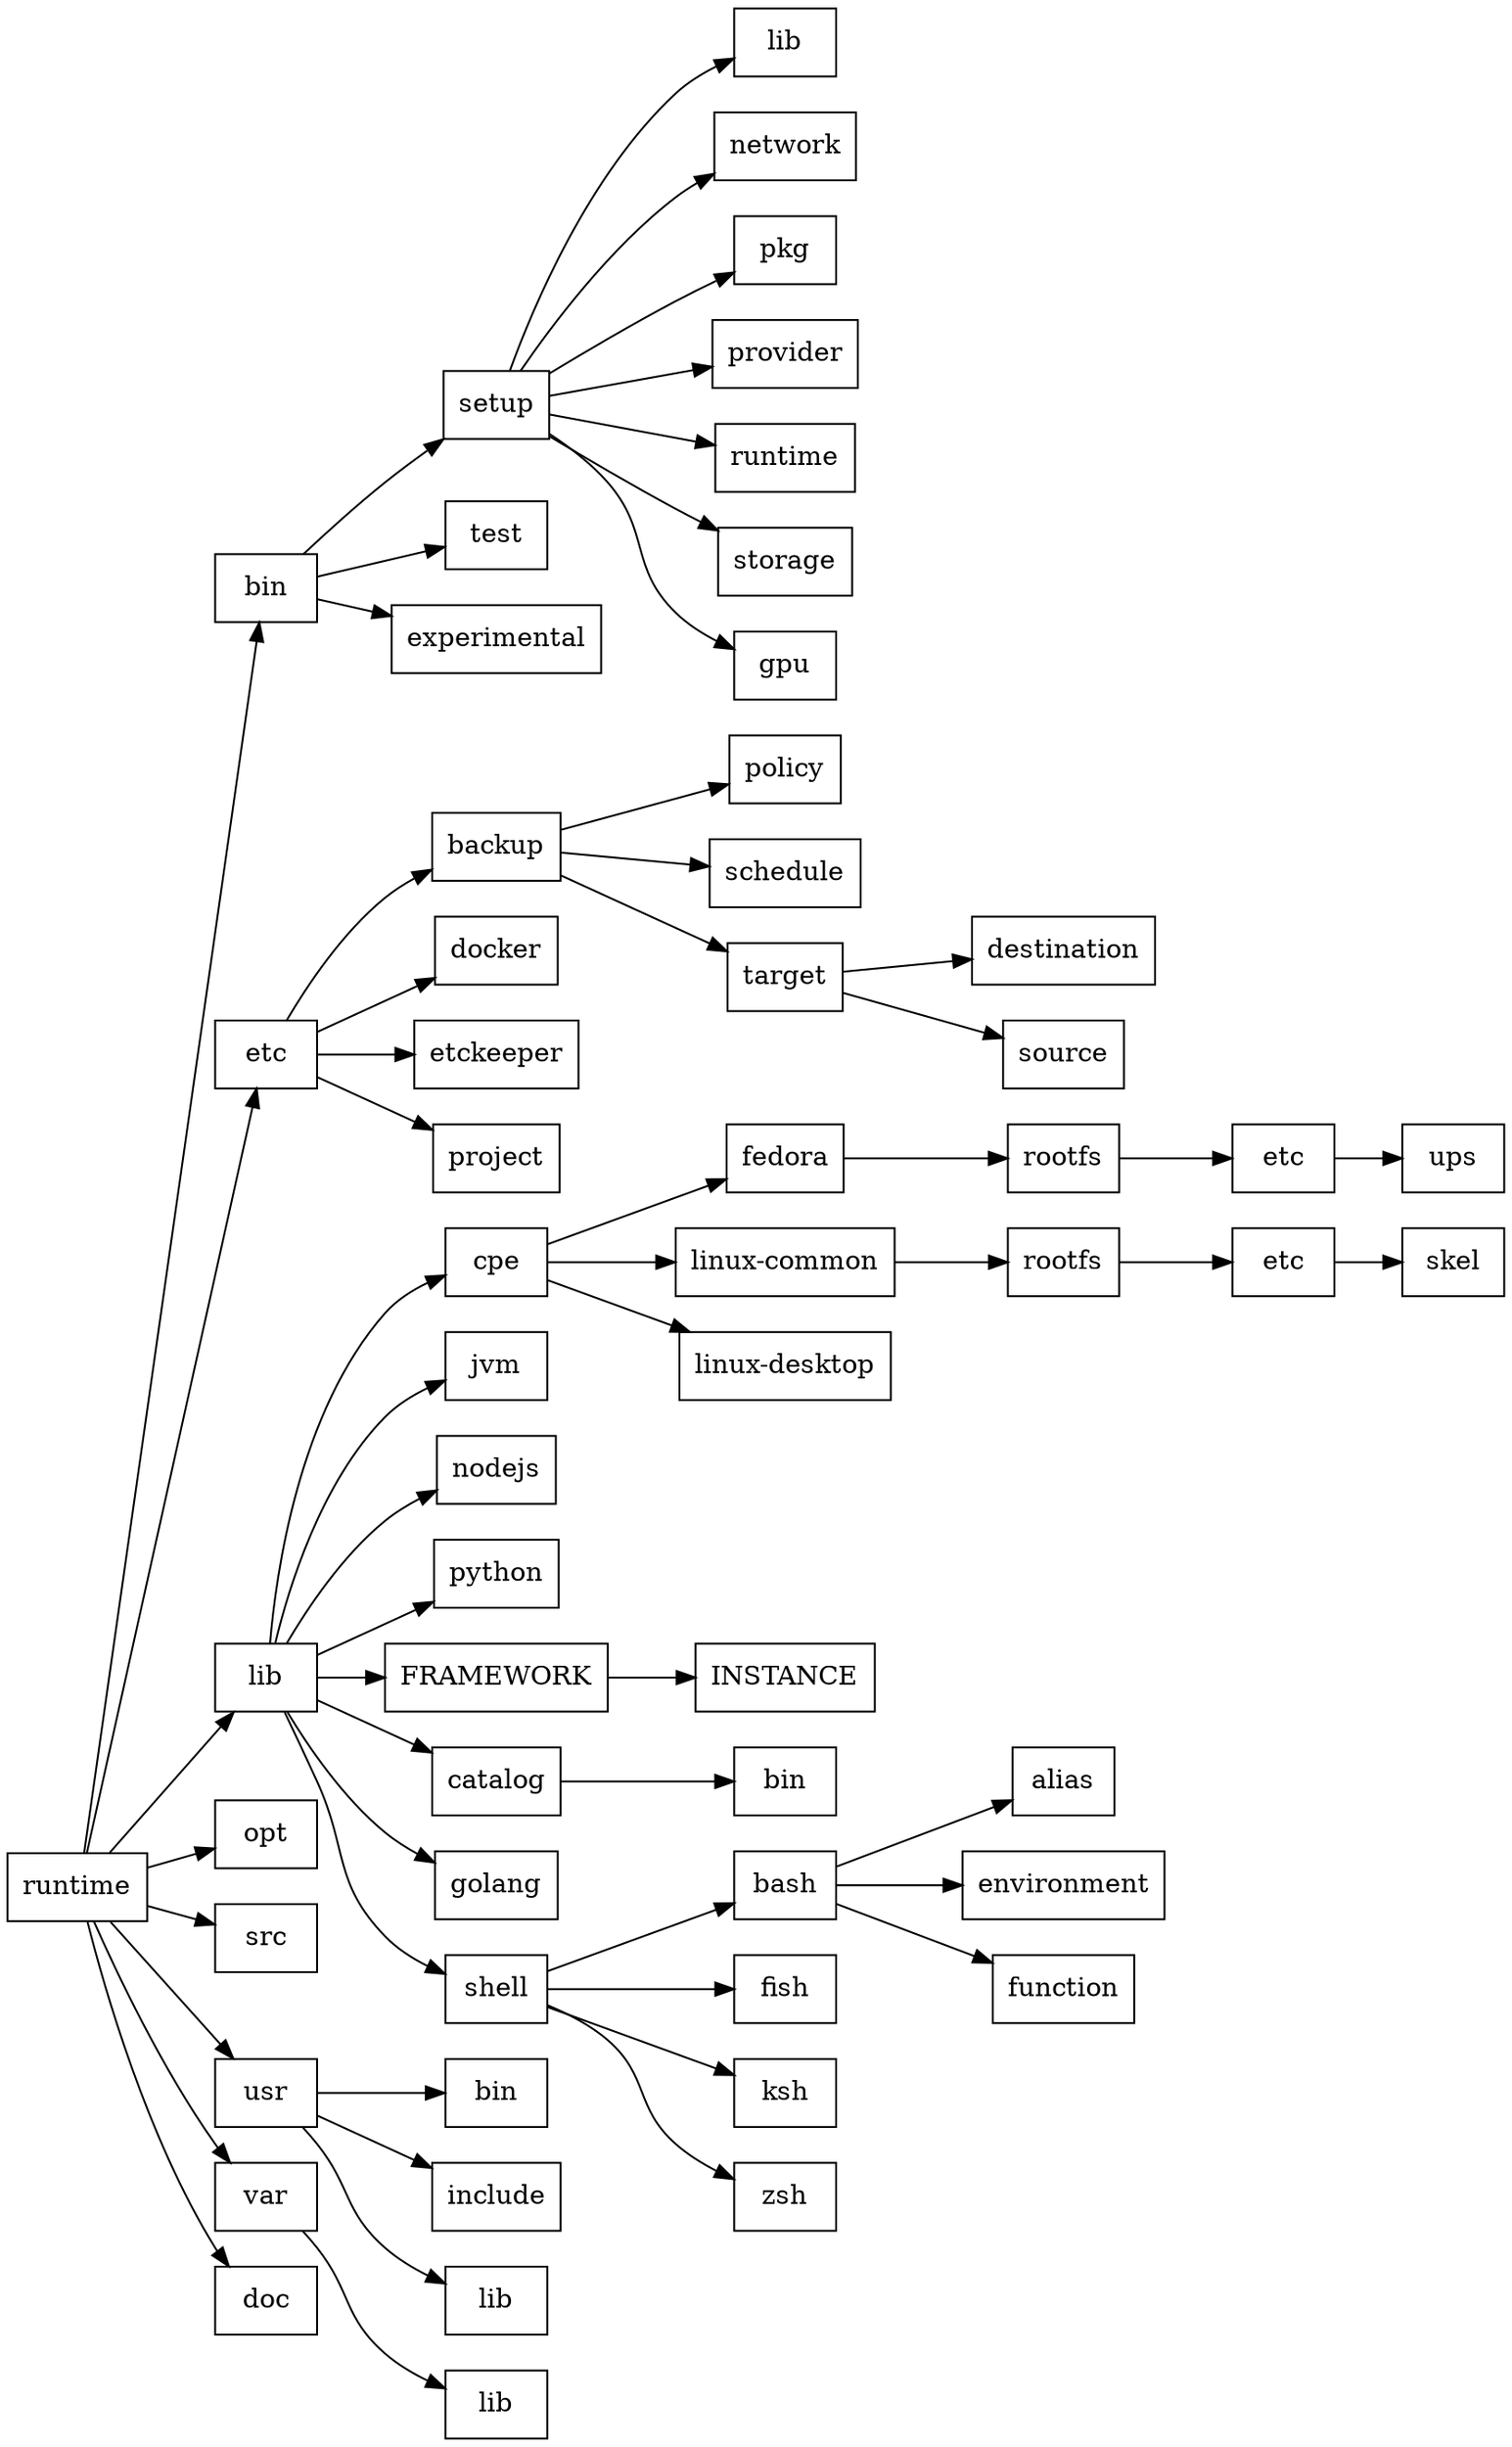 digraph runtime {
rankdir=LR;
graph [fontname = helvetica];
node [shape=record];
"runtime" -> "runtime/bin";
"runtime/bin" [label="bin"];
"runtime/bin" -> "runtime/bin/setup";
"runtime/bin/setup" [label="setup"];
"runtime/bin/setup" -> "runtime/bin/setup/lib";
"runtime/bin/setup/lib" [label="lib"];
"runtime/bin/setup" -> "runtime/bin/setup/network";
"runtime/bin/setup/network" [label="network"];
"runtime/bin/setup" -> "runtime/bin/setup/pkg";
"runtime/bin/setup/pkg" [label="pkg"];
"runtime/bin/setup" -> "runtime/bin/setup/provider";
"runtime/bin/setup/provider" [label="provider"];
"runtime/bin/setup" -> "runtime/bin/setup/runtime";
"runtime/bin/setup/runtime" [label="runtime"];
"runtime/bin/setup" -> "runtime/bin/setup/storage";
"runtime/bin/setup/storage" [label="storage"];
"runtime/bin/setup" -> "runtime/bin/setup/gpu";
"runtime/bin/setup/gpu" [label="gpu"];
"runtime/bin" -> "runtime/bin/test";
"runtime/bin/test" [label="test"];
"runtime/bin" -> "runtime/bin/experimental";
"runtime/bin/experimental" [label="experimental"];
"runtime" -> "runtime/etc";
"runtime/etc" [label="etc"];
"runtime/etc" -> "runtime/etc/backup";
"runtime/etc/backup" [label="backup"];
"runtime/etc/backup" -> "runtime/etc/backup/policy";
"runtime/etc/backup/policy" [label="policy"];
"runtime/etc/backup" -> "runtime/etc/backup/schedule";
"runtime/etc/backup/schedule" [label="schedule"];
"runtime/etc/backup" -> "runtime/etc/backup/target";
"runtime/etc/backup/target" [label="target"];
"runtime/etc/backup/target" -> "runtime/etc/backup/target/destination";
"runtime/etc/backup/target/destination" [label="destination"];
"runtime/etc/backup/target" -> "runtime/etc/backup/target/source";
"runtime/etc/backup/target/source" [label="source"];
"runtime/etc" -> "runtime/etc/docker";
"runtime/etc/docker" [label="docker"];
"runtime/etc" -> "runtime/etc/etckeeper";
"runtime/etc/etckeeper" [label="etckeeper"];
"runtime/etc" -> "runtime/etc/project";
"runtime/etc/project" [label="project"];
"runtime" -> "runtime/lib";
"runtime/lib" [label="lib"];
"runtime/lib" -> "runtime/lib/cpe";
"runtime/lib/cpe" [label="cpe"];
"runtime/lib/cpe" -> "runtime/lib/cpe/fedora";
"runtime/lib/cpe/fedora" [label="fedora"];
"runtime/lib/cpe/fedora" -> "runtime/lib/cpe/fedora/rootfs";
"runtime/lib/cpe/fedora/rootfs" [label="rootfs"];
"runtime/lib/cpe/fedora/rootfs" -> "runtime/lib/cpe/fedora/rootfs/etc";
"runtime/lib/cpe/fedora/rootfs/etc" [label="etc"];
"runtime/lib/cpe/fedora/rootfs/etc" -> "runtime/lib/cpe/fedora/rootfs/etc/ups";
"runtime/lib/cpe/fedora/rootfs/etc/ups" [label="ups"];
"runtime/lib/cpe" -> "runtime/lib/cpe/linux-common";
"runtime/lib/cpe/linux-common" [label="linux-common"];
"runtime/lib/cpe/linux-common" -> "runtime/lib/cpe/linux-common/rootfs";
"runtime/lib/cpe/linux-common/rootfs" [label="rootfs"];
"runtime/lib/cpe/linux-common/rootfs" -> "runtime/lib/cpe/linux-common/rootfs/etc";
"runtime/lib/cpe/linux-common/rootfs/etc" [label="etc"];
"runtime/lib/cpe/linux-common/rootfs/etc" -> "runtime/lib/cpe/linux-common/rootfs/etc/skel";
"runtime/lib/cpe/linux-common/rootfs/etc/skel" [label="skel"];
"runtime/lib/cpe" -> "runtime/lib/cpe/linux-desktop";
"runtime/lib/cpe/linux-desktop" [label="linux-desktop"];
"runtime/lib" -> "runtime/lib/jvm";
"runtime/lib/jvm" [label="jvm"];
"runtime/lib" -> "runtime/lib/nodejs";
"runtime/lib/nodejs" [label="nodejs"];
"runtime/lib" -> "runtime/lib/python";
"runtime/lib/python" [label="python"];
"runtime/lib" -> "runtime/lib/FRAMEWORK";
"runtime/lib/FRAMEWORK" [label="FRAMEWORK"];
"runtime/lib/FRAMEWORK" -> "runtime/lib/FRAMEWORK/INSTANCE";
"runtime/lib/FRAMEWORK/INSTANCE" [label="INSTANCE"];
"runtime/lib" -> "runtime/lib/catalog";
"runtime/lib/catalog" [label="catalog"];
"runtime/lib/catalog" -> "runtime/lib/catalog/bin";
"runtime/lib/catalog/bin" [label="bin"];
"runtime/lib" -> "runtime/lib/golang";
"runtime/lib/golang" [label="golang"];
"runtime/lib" -> "runtime/lib/shell";
"runtime/lib/shell" [label="shell"];
"runtime/lib/shell" -> "runtime/lib/shell/bash";
"runtime/lib/shell/bash" [label="bash"];
"runtime/lib/shell/bash" -> "runtime/lib/shell/bash/alias";
"runtime/lib/shell/bash/alias" [label="alias"];
"runtime/lib/shell/bash" -> "runtime/lib/shell/bash/environment";
"runtime/lib/shell/bash/environment" [label="environment"];
"runtime/lib/shell/bash" -> "runtime/lib/shell/bash/function";
"runtime/lib/shell/bash/function" [label="function"];
"runtime/lib/shell" -> "runtime/lib/shell/fish";
"runtime/lib/shell/fish" [label="fish"];
"runtime/lib/shell" -> "runtime/lib/shell/ksh";
"runtime/lib/shell/ksh" [label="ksh"];
"runtime/lib/shell" -> "runtime/lib/shell/zsh";
"runtime/lib/shell/zsh" [label="zsh"];
"runtime" -> "runtime/opt";
"runtime/opt" [label="opt"];
"runtime" -> "runtime/src";
"runtime/src" [label="src"];
"runtime" -> "runtime/usr";
"runtime/usr" [label="usr"];
"runtime/usr" -> "runtime/usr/bin";
"runtime/usr/bin" [label="bin"];
"runtime/usr" -> "runtime/usr/include";
"runtime/usr/include" [label="include"];
"runtime/usr" -> "runtime/usr/lib";
"runtime/usr/lib" [label="lib"];
"runtime" -> "runtime/var";
"runtime/var" [label="var"];
"runtime/var" -> "runtime/var/lib";
"runtime/var/lib" [label="lib"];
"runtime" -> "runtime/doc";
"runtime/doc" [label="doc"];
}
